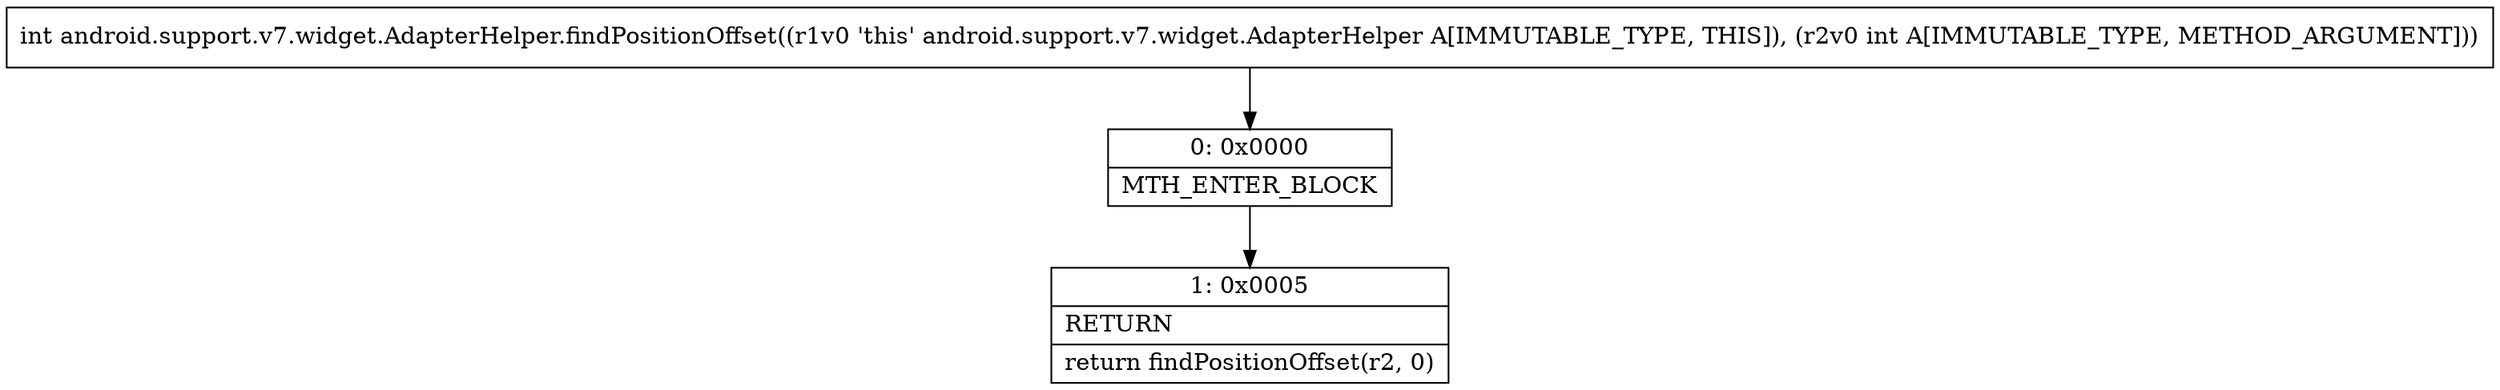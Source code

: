 digraph "CFG forandroid.support.v7.widget.AdapterHelper.findPositionOffset(I)I" {
Node_0 [shape=record,label="{0\:\ 0x0000|MTH_ENTER_BLOCK\l}"];
Node_1 [shape=record,label="{1\:\ 0x0005|RETURN\l|return findPositionOffset(r2, 0)\l}"];
MethodNode[shape=record,label="{int android.support.v7.widget.AdapterHelper.findPositionOffset((r1v0 'this' android.support.v7.widget.AdapterHelper A[IMMUTABLE_TYPE, THIS]), (r2v0 int A[IMMUTABLE_TYPE, METHOD_ARGUMENT])) }"];
MethodNode -> Node_0;
Node_0 -> Node_1;
}

